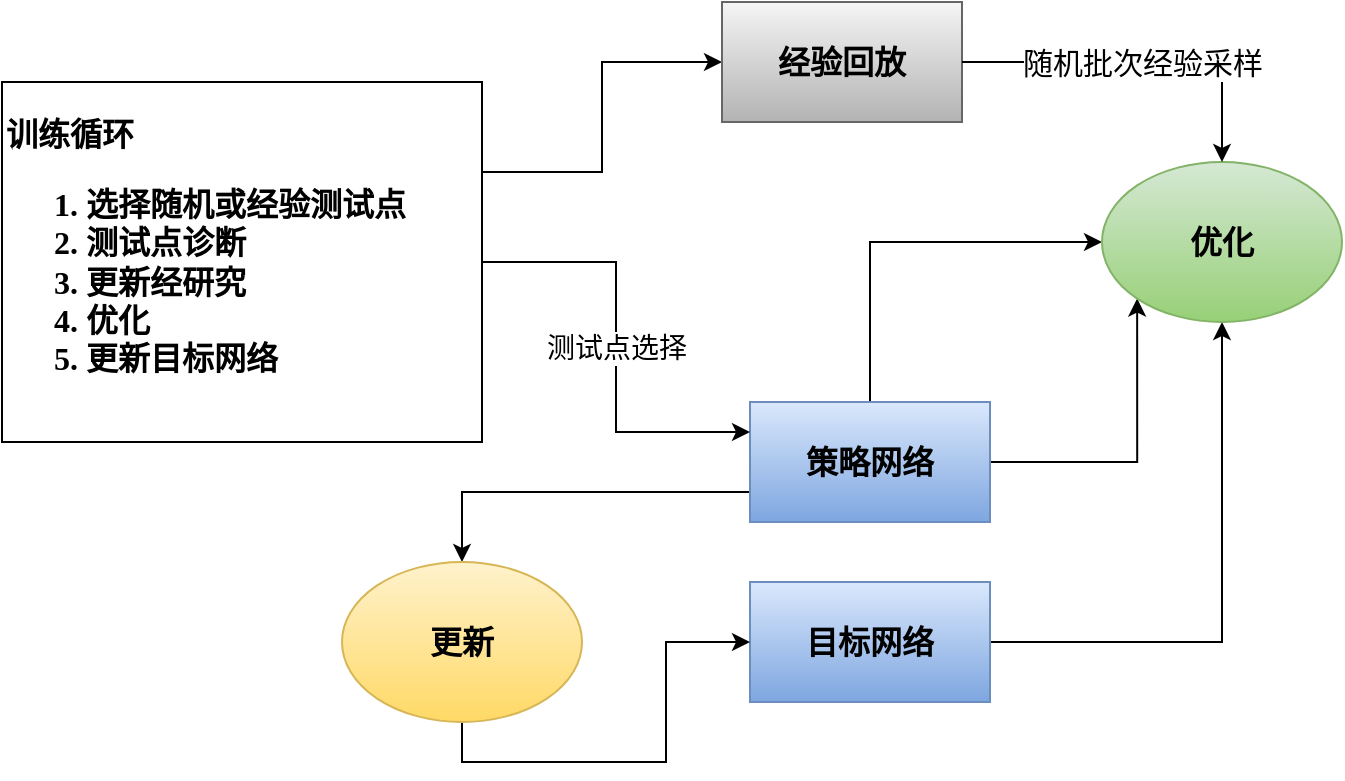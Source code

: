 <mxfile version="22.1.8" type="github">
  <diagram name="第 1 页" id="4Cc8ApVUQzIg-s06SaWm">
    <mxGraphModel dx="1294" dy="1279" grid="1" gridSize="10" guides="1" tooltips="1" connect="1" arrows="1" fold="1" page="1" pageScale="1" pageWidth="827" pageHeight="1169" math="0" shadow="0">
      <root>
        <mxCell id="0" />
        <mxCell id="1" parent="0" />
        <mxCell id="jNKj6Zw7hZ9GfnlodJ36-14" style="edgeStyle=orthogonalEdgeStyle;rounded=0;orthogonalLoop=1;jettySize=auto;html=1;exitX=1;exitY=0.25;exitDx=0;exitDy=0;entryX=0;entryY=0.5;entryDx=0;entryDy=0;" edge="1" parent="1" source="jNKj6Zw7hZ9GfnlodJ36-2" target="jNKj6Zw7hZ9GfnlodJ36-3">
          <mxGeometry relative="1" as="geometry" />
        </mxCell>
        <mxCell id="jNKj6Zw7hZ9GfnlodJ36-2" value="&lt;font face=&quot;宋体&quot;&gt;&lt;font style=&quot;font-size: 16px;&quot;&gt;&lt;b style=&quot;&quot;&gt;训练循环&lt;br&gt;&lt;ol&gt;&lt;li&gt;&lt;font face=&quot;宋体&quot;&gt;&lt;b style=&quot;font-size: 16px; background-color: initial;&quot;&gt;选择随机或经验测试点&lt;/b&gt;&lt;/font&gt;&lt;/li&gt;&lt;li&gt;&lt;font face=&quot;宋体&quot;&gt;&lt;b style=&quot;font-size: 16px; background-color: initial;&quot;&gt;测试点诊断&lt;/b&gt;&lt;/font&gt;&lt;/li&gt;&lt;li&gt;&lt;font face=&quot;宋体&quot;&gt;&lt;b style=&quot;font-size: 16px; background-color: initial;&quot;&gt;更新经研究&lt;/b&gt;&lt;/font&gt;&lt;/li&gt;&lt;li&gt;&lt;font face=&quot;宋体&quot;&gt;&lt;b style=&quot;font-size: 16px; background-color: initial;&quot;&gt;优化&lt;/b&gt;&lt;/font&gt;&lt;/li&gt;&lt;li&gt;&lt;font face=&quot;宋体&quot;&gt;&lt;b style=&quot;font-size: 16px; background-color: initial;&quot;&gt;更新目标网络&lt;/b&gt;&lt;/font&gt;&lt;/li&gt;&lt;/ol&gt;&lt;/b&gt;&lt;/font&gt;&lt;/font&gt;" style="rounded=0;whiteSpace=wrap;html=1;fillColor=none;align=left;" vertex="1" parent="1">
          <mxGeometry x="40" y="240" width="240" height="180" as="geometry" />
        </mxCell>
        <mxCell id="jNKj6Zw7hZ9GfnlodJ36-3" value="&lt;font style=&quot;font-size: 16px;&quot; face=&quot;宋体&quot;&gt;&lt;b&gt;经验回放&lt;/b&gt;&lt;/font&gt;" style="rounded=0;whiteSpace=wrap;html=1;fillColor=#f5f5f5;gradientColor=#b3b3b3;strokeColor=#666666;" vertex="1" parent="1">
          <mxGeometry x="400" y="200" width="120" height="60" as="geometry" />
        </mxCell>
        <mxCell id="jNKj6Zw7hZ9GfnlodJ36-12" style="edgeStyle=orthogonalEdgeStyle;rounded=0;orthogonalLoop=1;jettySize=auto;html=1;exitX=0;exitY=0.75;exitDx=0;exitDy=0;entryX=0.5;entryY=0;entryDx=0;entryDy=0;" edge="1" parent="1" source="jNKj6Zw7hZ9GfnlodJ36-4" target="jNKj6Zw7hZ9GfnlodJ36-11">
          <mxGeometry relative="1" as="geometry" />
        </mxCell>
        <mxCell id="jNKj6Zw7hZ9GfnlodJ36-16" style="edgeStyle=orthogonalEdgeStyle;rounded=0;orthogonalLoop=1;jettySize=auto;html=1;entryX=0;entryY=0.5;entryDx=0;entryDy=0;exitX=0.5;exitY=0;exitDx=0;exitDy=0;" edge="1" parent="1" source="jNKj6Zw7hZ9GfnlodJ36-4" target="jNKj6Zw7hZ9GfnlodJ36-15">
          <mxGeometry relative="1" as="geometry" />
        </mxCell>
        <mxCell id="jNKj6Zw7hZ9GfnlodJ36-20" style="edgeStyle=orthogonalEdgeStyle;rounded=0;orthogonalLoop=1;jettySize=auto;html=1;exitX=1;exitY=0.5;exitDx=0;exitDy=0;entryX=0;entryY=1;entryDx=0;entryDy=0;" edge="1" parent="1" source="jNKj6Zw7hZ9GfnlodJ36-4" target="jNKj6Zw7hZ9GfnlodJ36-15">
          <mxGeometry relative="1" as="geometry" />
        </mxCell>
        <mxCell id="jNKj6Zw7hZ9GfnlodJ36-4" value="&lt;font face=&quot;宋体&quot; style=&quot;font-size: 16px;&quot;&gt;&lt;b&gt;策略网络&lt;/b&gt;&lt;/font&gt;" style="rounded=0;whiteSpace=wrap;html=1;fillColor=#dae8fc;gradientColor=#7ea6e0;strokeColor=#6c8ebf;" vertex="1" parent="1">
          <mxGeometry x="414" y="400" width="120" height="60" as="geometry" />
        </mxCell>
        <mxCell id="jNKj6Zw7hZ9GfnlodJ36-22" style="edgeStyle=orthogonalEdgeStyle;rounded=0;orthogonalLoop=1;jettySize=auto;html=1;exitX=1;exitY=0.5;exitDx=0;exitDy=0;entryX=0.5;entryY=1;entryDx=0;entryDy=0;" edge="1" parent="1" source="jNKj6Zw7hZ9GfnlodJ36-5" target="jNKj6Zw7hZ9GfnlodJ36-15">
          <mxGeometry relative="1" as="geometry" />
        </mxCell>
        <mxCell id="jNKj6Zw7hZ9GfnlodJ36-5" value="&lt;font face=&quot;宋体&quot; style=&quot;font-size: 16px;&quot;&gt;&lt;b&gt;目标网络&lt;/b&gt;&lt;/font&gt;" style="rounded=0;whiteSpace=wrap;html=1;fillColor=#dae8fc;gradientColor=#7ea6e0;strokeColor=#6c8ebf;" vertex="1" parent="1">
          <mxGeometry x="414" y="490" width="120" height="60" as="geometry" />
        </mxCell>
        <mxCell id="jNKj6Zw7hZ9GfnlodJ36-8" value="" style="endArrow=classic;html=1;rounded=0;edgeStyle=orthogonalEdgeStyle;exitX=1;exitY=0.5;exitDx=0;exitDy=0;entryX=0;entryY=0.25;entryDx=0;entryDy=0;" edge="1" parent="1" source="jNKj6Zw7hZ9GfnlodJ36-2" target="jNKj6Zw7hZ9GfnlodJ36-4">
          <mxGeometry relative="1" as="geometry">
            <mxPoint x="360" y="550" as="sourcePoint" />
            <mxPoint x="410" y="400" as="targetPoint" />
          </mxGeometry>
        </mxCell>
        <mxCell id="jNKj6Zw7hZ9GfnlodJ36-9" value="&lt;font style=&quot;font-size: 14px;&quot;&gt;测试点选择&lt;/font&gt;" style="edgeLabel;resizable=0;html=1;align=center;verticalAlign=middle;" connectable="0" vertex="1" parent="jNKj6Zw7hZ9GfnlodJ36-8">
          <mxGeometry relative="1" as="geometry" />
        </mxCell>
        <mxCell id="jNKj6Zw7hZ9GfnlodJ36-13" style="edgeStyle=orthogonalEdgeStyle;rounded=0;orthogonalLoop=1;jettySize=auto;html=1;exitX=0.5;exitY=1;exitDx=0;exitDy=0;" edge="1" parent="1" source="jNKj6Zw7hZ9GfnlodJ36-11" target="jNKj6Zw7hZ9GfnlodJ36-5">
          <mxGeometry relative="1" as="geometry" />
        </mxCell>
        <mxCell id="jNKj6Zw7hZ9GfnlodJ36-11" value="&lt;font style=&quot;font-size: 16px;&quot; face=&quot;宋体&quot;&gt;&lt;b&gt;更新&lt;/b&gt;&lt;/font&gt;" style="ellipse;whiteSpace=wrap;html=1;fillColor=#fff2cc;gradientColor=#ffd966;strokeColor=#d6b656;" vertex="1" parent="1">
          <mxGeometry x="210" y="480" width="120" height="80" as="geometry" />
        </mxCell>
        <mxCell id="jNKj6Zw7hZ9GfnlodJ36-15" value="&lt;font style=&quot;font-size: 16px;&quot; face=&quot;宋体&quot;&gt;&lt;b&gt;优化&lt;/b&gt;&lt;/font&gt;" style="ellipse;whiteSpace=wrap;html=1;fillColor=#d5e8d4;gradientColor=#97d077;strokeColor=#82b366;" vertex="1" parent="1">
          <mxGeometry x="590" y="280" width="120" height="80" as="geometry" />
        </mxCell>
        <mxCell id="jNKj6Zw7hZ9GfnlodJ36-18" value="" style="endArrow=classic;html=1;rounded=0;edgeStyle=orthogonalEdgeStyle;exitX=1;exitY=0.5;exitDx=0;exitDy=0;entryX=0.5;entryY=0;entryDx=0;entryDy=0;" edge="1" parent="1" source="jNKj6Zw7hZ9GfnlodJ36-3" target="jNKj6Zw7hZ9GfnlodJ36-15">
          <mxGeometry relative="1" as="geometry">
            <mxPoint x="360" y="550" as="sourcePoint" />
            <mxPoint x="460" y="550" as="targetPoint" />
          </mxGeometry>
        </mxCell>
        <mxCell id="jNKj6Zw7hZ9GfnlodJ36-19" value="&lt;font style=&quot;font-size: 15px;&quot;&gt;随机批次经验采样&lt;/font&gt;" style="edgeLabel;resizable=0;html=1;align=center;verticalAlign=middle;" connectable="0" vertex="1" parent="jNKj6Zw7hZ9GfnlodJ36-18">
          <mxGeometry relative="1" as="geometry" />
        </mxCell>
      </root>
    </mxGraphModel>
  </diagram>
</mxfile>
